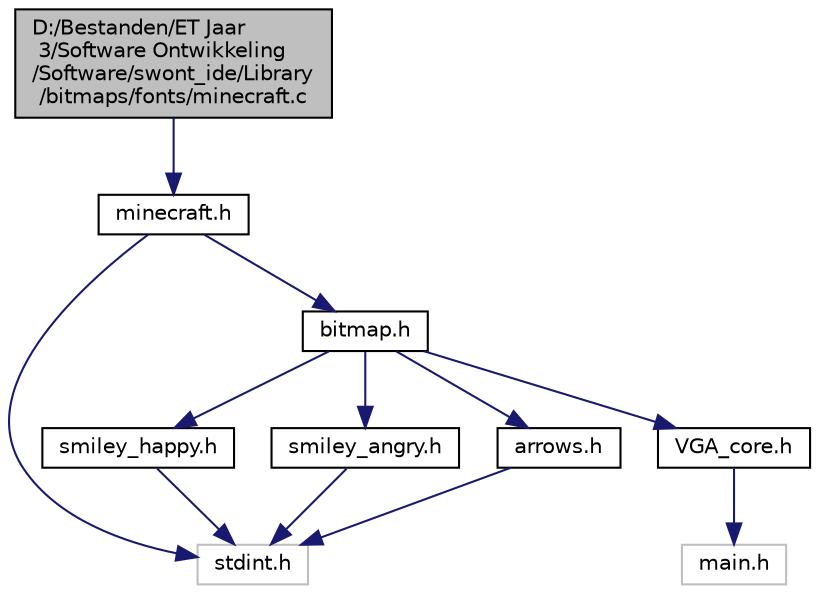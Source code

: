 digraph "D:/Bestanden/ET Jaar 3/Software Ontwikkeling/Software/swont_ide/Library/bitmaps/fonts/minecraft.c"
{
 // LATEX_PDF_SIZE
  edge [fontname="Helvetica",fontsize="10",labelfontname="Helvetica",labelfontsize="10"];
  node [fontname="Helvetica",fontsize="10",shape=record];
  Node1 [label="D:/Bestanden/ET Jaar\l 3/Software Ontwikkeling\l/Software/swont_ide/Library\l/bitmaps/fonts/minecraft.c",height=0.2,width=0.4,color="black", fillcolor="grey75", style="filled", fontcolor="black",tooltip="This file contains the pixel data for all the supported characters from the minecraft font."];
  Node1 -> Node2 [color="midnightblue",fontsize="10",style="solid"];
  Node2 [label="minecraft.h",height=0.2,width=0.4,color="black", fillcolor="white", style="filled",URL="$minecraft_8h.html",tooltip="This file contains all the needed defines for the Minecraft font. This font supports both upper,..."];
  Node2 -> Node3 [color="midnightblue",fontsize="10",style="solid"];
  Node3 [label="stdint.h",height=0.2,width=0.4,color="grey75", fillcolor="white", style="filled",tooltip=" "];
  Node2 -> Node4 [color="midnightblue",fontsize="10",style="solid"];
  Node4 [label="bitmap.h",height=0.2,width=0.4,color="black", fillcolor="white", style="filled",URL="$bitmap_8h.html",tooltip="This file is the headerfile of bitmap.c."];
  Node4 -> Node5 [color="midnightblue",fontsize="10",style="solid"];
  Node5 [label="VGA_core.h",height=0.2,width=0.4,color="black", fillcolor="white", style="filled",URL="$_v_g_a__core_8h.html",tooltip="This file is the headerfile of VGA_core.c."];
  Node5 -> Node6 [color="midnightblue",fontsize="10",style="solid"];
  Node6 [label="main.h",height=0.2,width=0.4,color="grey75", fillcolor="white", style="filled",tooltip=" "];
  Node4 -> Node7 [color="midnightblue",fontsize="10",style="solid"];
  Node7 [label="smiley_happy.h",height=0.2,width=0.4,color="black", fillcolor="white", style="filled",URL="$smiley__happy_8h.html",tooltip="This file contains all the needed defines for the 'smiley_happy' bitmap."];
  Node7 -> Node3 [color="midnightblue",fontsize="10",style="solid"];
  Node4 -> Node8 [color="midnightblue",fontsize="10",style="solid"];
  Node8 [label="smiley_angry.h",height=0.2,width=0.4,color="black", fillcolor="white", style="filled",URL="$smiley__angry_8h.html",tooltip="This file contains the smiley_angry pixel data. This data can be used in combination with the functio..."];
  Node8 -> Node3 [color="midnightblue",fontsize="10",style="solid"];
  Node4 -> Node9 [color="midnightblue",fontsize="10",style="solid"];
  Node9 [label="arrows.h",height=0.2,width=0.4,color="black", fillcolor="white", style="filled",URL="$arrows_8h.html",tooltip="This file contains all the needed defines for the different arrow bitmaps."];
  Node9 -> Node3 [color="midnightblue",fontsize="10",style="solid"];
}
